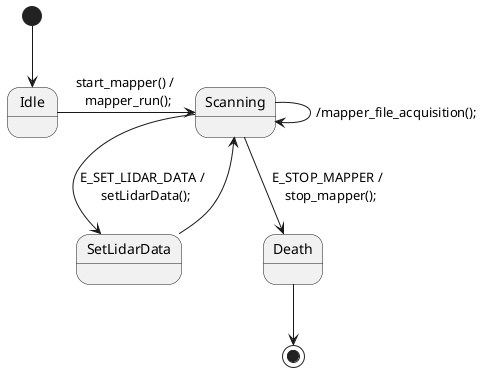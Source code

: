 

@startuml mapper
[*] --> Idle

Idle -> Scanning : start_mapper() / \n mapper_run();

Scanning -> Scanning : /mapper_file_acquisition();
Scanning -> SetLidarData : E_SET_LIDAR_DATA / \n setLidarData();
SetLidarData --> Scanning 
Scanning --> Death : E_STOP_MAPPER / \n stop_mapper();

Death --> [*]

@enduml

